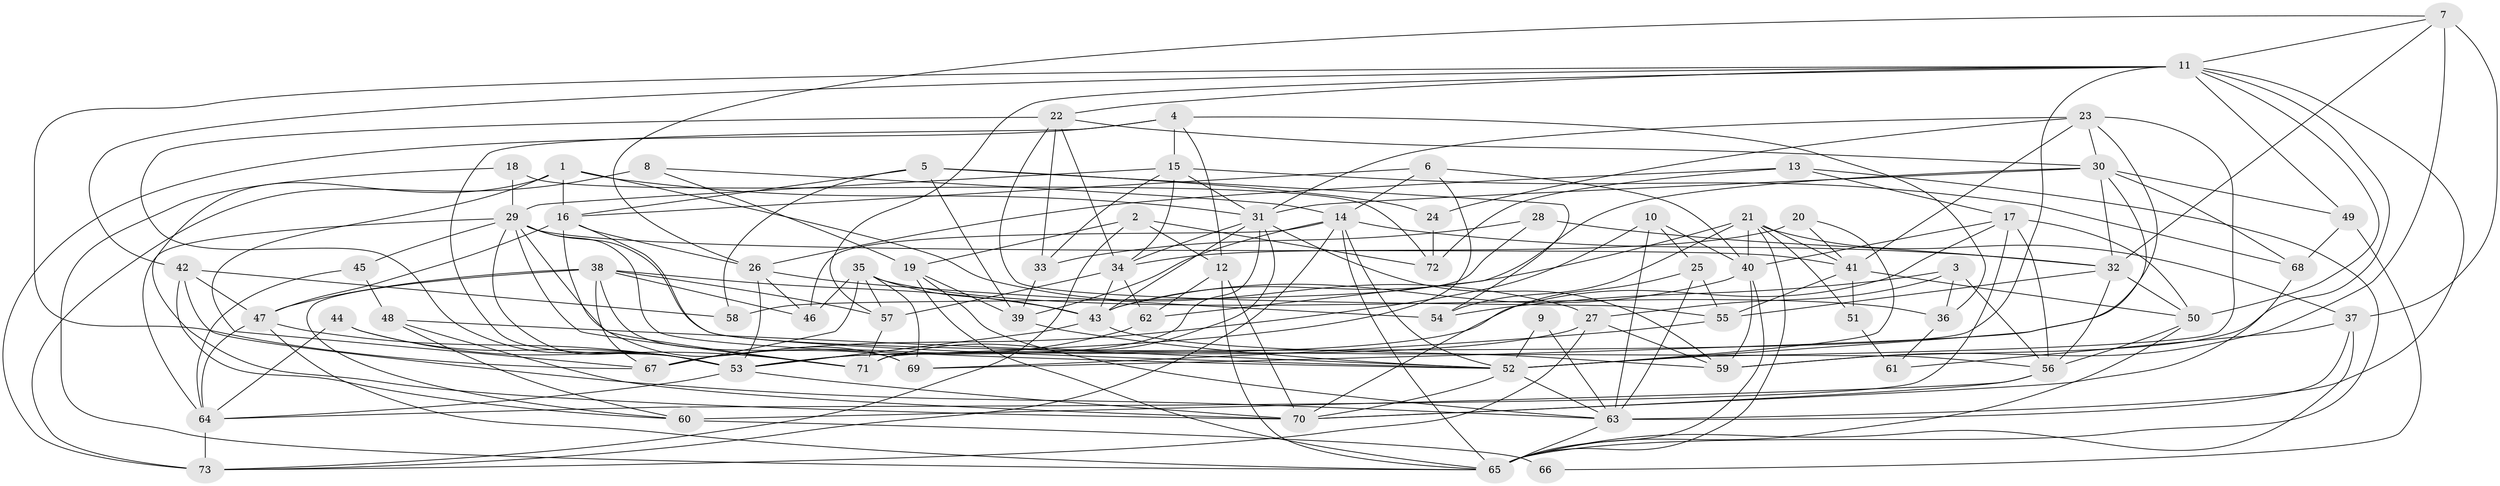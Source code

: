 // original degree distribution, {2: 0.13013698630136986, 4: 0.2602739726027397, 3: 0.2671232876712329, 5: 0.1917808219178082, 6: 0.11643835616438356, 7: 0.03424657534246575}
// Generated by graph-tools (version 1.1) at 2025/37/03/04/25 23:37:04]
// undirected, 73 vertices, 202 edges
graph export_dot {
  node [color=gray90,style=filled];
  1;
  2;
  3;
  4;
  5;
  6;
  7;
  8;
  9;
  10;
  11;
  12;
  13;
  14;
  15;
  16;
  17;
  18;
  19;
  20;
  21;
  22;
  23;
  24;
  25;
  26;
  27;
  28;
  29;
  30;
  31;
  32;
  33;
  34;
  35;
  36;
  37;
  38;
  39;
  40;
  41;
  42;
  43;
  44;
  45;
  46;
  47;
  48;
  49;
  50;
  51;
  52;
  53;
  54;
  55;
  56;
  57;
  58;
  59;
  60;
  61;
  62;
  63;
  64;
  65;
  66;
  67;
  68;
  69;
  70;
  71;
  72;
  73;
  1 -- 16 [weight=1.0];
  1 -- 27 [weight=1.0];
  1 -- 31 [weight=1.0];
  1 -- 67 [weight=1.0];
  1 -- 70 [weight=1.0];
  2 -- 12 [weight=1.0];
  2 -- 19 [weight=1.0];
  2 -- 72 [weight=1.0];
  2 -- 73 [weight=1.0];
  3 -- 27 [weight=1.0];
  3 -- 36 [weight=1.0];
  3 -- 54 [weight=1.0];
  3 -- 56 [weight=1.0];
  4 -- 12 [weight=1.0];
  4 -- 15 [weight=1.0];
  4 -- 36 [weight=1.0];
  4 -- 53 [weight=1.0];
  4 -- 73 [weight=1.0];
  5 -- 16 [weight=1.0];
  5 -- 24 [weight=1.0];
  5 -- 39 [weight=1.0];
  5 -- 54 [weight=1.0];
  5 -- 58 [weight=1.0];
  6 -- 14 [weight=1.0];
  6 -- 16 [weight=1.0];
  6 -- 40 [weight=1.0];
  6 -- 71 [weight=1.0];
  7 -- 11 [weight=1.0];
  7 -- 26 [weight=1.0];
  7 -- 32 [weight=1.0];
  7 -- 37 [weight=1.0];
  7 -- 59 [weight=1.0];
  8 -- 14 [weight=1.0];
  8 -- 19 [weight=1.0];
  8 -- 73 [weight=2.0];
  9 -- 52 [weight=2.0];
  9 -- 63 [weight=2.0];
  10 -- 25 [weight=1.0];
  10 -- 40 [weight=1.0];
  10 -- 63 [weight=1.0];
  10 -- 67 [weight=1.0];
  11 -- 22 [weight=1.0];
  11 -- 42 [weight=1.0];
  11 -- 49 [weight=1.0];
  11 -- 50 [weight=1.0];
  11 -- 57 [weight=1.0];
  11 -- 59 [weight=1.0];
  11 -- 63 [weight=1.0];
  11 -- 67 [weight=1.0];
  11 -- 71 [weight=1.0];
  12 -- 62 [weight=1.0];
  12 -- 65 [weight=1.0];
  12 -- 70 [weight=1.0];
  13 -- 17 [weight=1.0];
  13 -- 26 [weight=1.0];
  13 -- 65 [weight=1.0];
  13 -- 72 [weight=1.0];
  14 -- 32 [weight=1.0];
  14 -- 39 [weight=1.0];
  14 -- 46 [weight=1.0];
  14 -- 52 [weight=2.0];
  14 -- 65 [weight=1.0];
  14 -- 73 [weight=1.0];
  15 -- 29 [weight=1.0];
  15 -- 31 [weight=1.0];
  15 -- 33 [weight=1.0];
  15 -- 34 [weight=1.0];
  15 -- 68 [weight=1.0];
  16 -- 26 [weight=1.0];
  16 -- 47 [weight=1.0];
  16 -- 52 [weight=1.0];
  16 -- 71 [weight=1.0];
  17 -- 40 [weight=1.0];
  17 -- 50 [weight=1.0];
  17 -- 53 [weight=1.0];
  17 -- 56 [weight=1.0];
  17 -- 64 [weight=1.0];
  18 -- 29 [weight=1.0];
  18 -- 65 [weight=1.0];
  18 -- 72 [weight=1.0];
  19 -- 39 [weight=1.0];
  19 -- 63 [weight=1.0];
  19 -- 65 [weight=1.0];
  20 -- 34 [weight=3.0];
  20 -- 41 [weight=1.0];
  20 -- 52 [weight=1.0];
  21 -- 37 [weight=1.0];
  21 -- 40 [weight=1.0];
  21 -- 41 [weight=1.0];
  21 -- 43 [weight=1.0];
  21 -- 51 [weight=1.0];
  21 -- 54 [weight=2.0];
  21 -- 65 [weight=1.0];
  22 -- 30 [weight=1.0];
  22 -- 33 [weight=1.0];
  22 -- 34 [weight=1.0];
  22 -- 53 [weight=1.0];
  22 -- 55 [weight=1.0];
  23 -- 24 [weight=1.0];
  23 -- 30 [weight=1.0];
  23 -- 31 [weight=1.0];
  23 -- 41 [weight=1.0];
  23 -- 52 [weight=1.0];
  23 -- 69 [weight=1.0];
  24 -- 72 [weight=1.0];
  25 -- 55 [weight=1.0];
  25 -- 63 [weight=1.0];
  25 -- 70 [weight=1.0];
  26 -- 46 [weight=1.0];
  26 -- 53 [weight=1.0];
  26 -- 54 [weight=1.0];
  27 -- 53 [weight=1.0];
  27 -- 59 [weight=2.0];
  27 -- 73 [weight=1.0];
  28 -- 32 [weight=2.0];
  28 -- 33 [weight=1.0];
  28 -- 58 [weight=1.0];
  29 -- 41 [weight=1.0];
  29 -- 45 [weight=1.0];
  29 -- 52 [weight=1.0];
  29 -- 53 [weight=1.0];
  29 -- 56 [weight=1.0];
  29 -- 64 [weight=1.0];
  29 -- 69 [weight=1.0];
  29 -- 71 [weight=1.0];
  30 -- 31 [weight=1.0];
  30 -- 32 [weight=2.0];
  30 -- 49 [weight=1.0];
  30 -- 52 [weight=1.0];
  30 -- 62 [weight=1.0];
  30 -- 68 [weight=1.0];
  31 -- 34 [weight=2.0];
  31 -- 43 [weight=1.0];
  31 -- 53 [weight=1.0];
  31 -- 59 [weight=1.0];
  31 -- 71 [weight=1.0];
  32 -- 50 [weight=1.0];
  32 -- 55 [weight=1.0];
  32 -- 56 [weight=1.0];
  33 -- 39 [weight=1.0];
  34 -- 43 [weight=1.0];
  34 -- 57 [weight=1.0];
  34 -- 62 [weight=1.0];
  35 -- 36 [weight=1.0];
  35 -- 43 [weight=1.0];
  35 -- 46 [weight=1.0];
  35 -- 57 [weight=1.0];
  35 -- 67 [weight=1.0];
  35 -- 69 [weight=1.0];
  36 -- 61 [weight=1.0];
  37 -- 61 [weight=1.0];
  37 -- 63 [weight=1.0];
  37 -- 65 [weight=1.0];
  38 -- 43 [weight=1.0];
  38 -- 46 [weight=1.0];
  38 -- 47 [weight=1.0];
  38 -- 57 [weight=2.0];
  38 -- 60 [weight=1.0];
  38 -- 67 [weight=1.0];
  38 -- 69 [weight=1.0];
  39 -- 52 [weight=1.0];
  40 -- 43 [weight=1.0];
  40 -- 59 [weight=1.0];
  40 -- 65 [weight=1.0];
  41 -- 50 [weight=1.0];
  41 -- 51 [weight=1.0];
  41 -- 55 [weight=1.0];
  42 -- 47 [weight=1.0];
  42 -- 58 [weight=2.0];
  42 -- 60 [weight=1.0];
  42 -- 63 [weight=1.0];
  43 -- 53 [weight=1.0];
  43 -- 59 [weight=1.0];
  44 -- 53 [weight=1.0];
  44 -- 64 [weight=1.0];
  44 -- 71 [weight=1.0];
  45 -- 48 [weight=1.0];
  45 -- 64 [weight=1.0];
  47 -- 53 [weight=1.0];
  47 -- 64 [weight=1.0];
  47 -- 65 [weight=1.0];
  48 -- 52 [weight=1.0];
  48 -- 60 [weight=1.0];
  48 -- 70 [weight=1.0];
  49 -- 66 [weight=1.0];
  49 -- 68 [weight=1.0];
  50 -- 56 [weight=1.0];
  50 -- 65 [weight=1.0];
  51 -- 61 [weight=2.0];
  52 -- 63 [weight=1.0];
  52 -- 70 [weight=1.0];
  53 -- 64 [weight=1.0];
  53 -- 70 [weight=1.0];
  55 -- 69 [weight=1.0];
  56 -- 60 [weight=1.0];
  56 -- 70 [weight=1.0];
  57 -- 71 [weight=1.0];
  60 -- 66 [weight=2.0];
  62 -- 67 [weight=1.0];
  63 -- 65 [weight=1.0];
  64 -- 73 [weight=1.0];
  68 -- 70 [weight=1.0];
}
